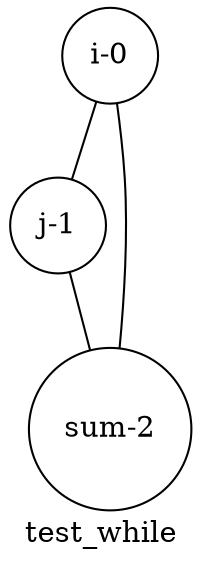 graph test_while{
label =test_while
i[label="i-0", shape=circle, style=filled, fillcolor=White]
j[label="j-1", shape=circle, style=filled, fillcolor=White]
sum[label="sum-2", shape=circle, style=filled, fillcolor=White]
i--j
i--sum
j--sum
}
